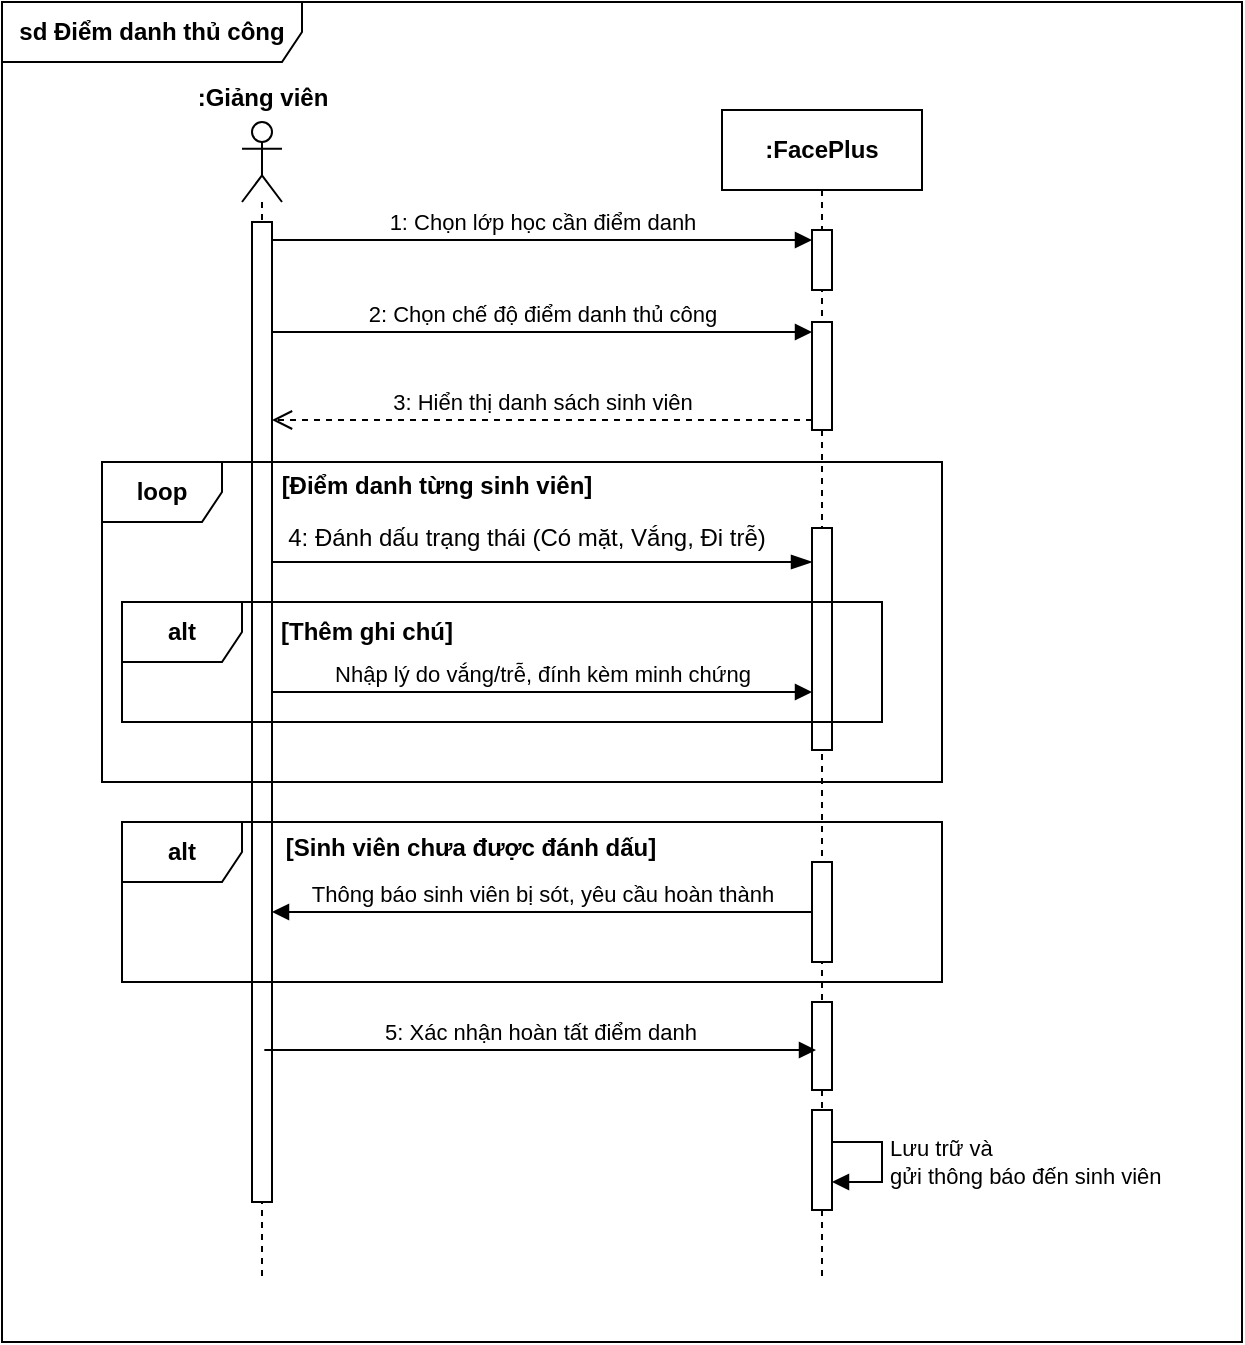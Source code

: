 <mxfile version="26.0.16">
  <diagram name="Trang-1" id="-foZUtHt_gSNmFF-BvkA">
    <mxGraphModel dx="1805" dy="493" grid="1" gridSize="10" guides="1" tooltips="1" connect="1" arrows="1" fold="1" page="1" pageScale="1" pageWidth="827" pageHeight="1169" background="#ffffff" math="0" shadow="0">
      <root>
        <mxCell id="0" />
        <mxCell id="1" parent="0" />
        <mxCell id="fGdKNwE48R4ByDMH4xYl-1" value="&lt;b&gt;sd Điểm danh thủ công&lt;/b&gt;" style="shape=umlFrame;whiteSpace=wrap;html=1;pointerEvents=0;width=150;height=30;" vertex="1" parent="1">
          <mxGeometry x="-60" y="40" width="620" height="670" as="geometry" />
        </mxCell>
        <mxCell id="fGdKNwE48R4ByDMH4xYl-4" value="&lt;b&gt;:FacePlus&lt;/b&gt;" style="shape=umlLifeline;perimeter=lifelinePerimeter;whiteSpace=wrap;html=1;container=1;dropTarget=0;collapsible=0;recursiveResize=0;outlineConnect=0;portConstraint=eastwest;newEdgeStyle={&quot;curved&quot;:0,&quot;rounded&quot;:0};" vertex="1" parent="1">
          <mxGeometry x="300" y="94" width="100" height="586" as="geometry" />
        </mxCell>
        <mxCell id="fGdKNwE48R4ByDMH4xYl-10" value="" style="html=1;points=[[0,0,0,0,5],[0,1,0,0,-5],[1,0,0,0,5],[1,1,0,0,-5]];perimeter=orthogonalPerimeter;outlineConnect=0;targetShapes=umlLifeline;portConstraint=eastwest;newEdgeStyle={&quot;curved&quot;:0,&quot;rounded&quot;:0};" vertex="1" parent="fGdKNwE48R4ByDMH4xYl-4">
          <mxGeometry x="45" y="60" width="10" height="30" as="geometry" />
        </mxCell>
        <mxCell id="fGdKNwE48R4ByDMH4xYl-13" value="" style="html=1;points=[[0,0,0,0,5],[0,1,0,0,-5],[1,0,0,0,5],[1,1,0,0,-5]];perimeter=orthogonalPerimeter;outlineConnect=0;targetShapes=umlLifeline;portConstraint=eastwest;newEdgeStyle={&quot;curved&quot;:0,&quot;rounded&quot;:0};" vertex="1" parent="fGdKNwE48R4ByDMH4xYl-4">
          <mxGeometry x="45" y="106" width="10" height="54" as="geometry" />
        </mxCell>
        <mxCell id="fGdKNwE48R4ByDMH4xYl-18" value="" style="html=1;points=[[0,0,0,0,5],[0,1,0,0,-5],[1,0,0,0,5],[1,1,0,0,-5]];perimeter=orthogonalPerimeter;outlineConnect=0;targetShapes=umlLifeline;portConstraint=eastwest;newEdgeStyle={&quot;curved&quot;:0,&quot;rounded&quot;:0};" vertex="1" parent="fGdKNwE48R4ByDMH4xYl-4">
          <mxGeometry x="45" y="209" width="10" height="111" as="geometry" />
        </mxCell>
        <mxCell id="fGdKNwE48R4ByDMH4xYl-30" value="" style="html=1;points=[[0,0,0,0,5],[0,1,0,0,-5],[1,0,0,0,5],[1,1,0,0,-5]];perimeter=orthogonalPerimeter;outlineConnect=0;targetShapes=umlLifeline;portConstraint=eastwest;newEdgeStyle={&quot;curved&quot;:0,&quot;rounded&quot;:0};" vertex="1" parent="fGdKNwE48R4ByDMH4xYl-4">
          <mxGeometry x="45" y="446" width="10" height="44" as="geometry" />
        </mxCell>
        <mxCell id="fGdKNwE48R4ByDMH4xYl-31" value="" style="html=1;points=[[0,0,0,0,5],[0,1,0,0,-5],[1,0,0,0,5],[1,1,0,0,-5]];perimeter=orthogonalPerimeter;outlineConnect=0;targetShapes=umlLifeline;portConstraint=eastwest;newEdgeStyle={&quot;curved&quot;:0,&quot;rounded&quot;:0};" vertex="1" parent="fGdKNwE48R4ByDMH4xYl-4">
          <mxGeometry x="45" y="500" width="10" height="50" as="geometry" />
        </mxCell>
        <mxCell id="fGdKNwE48R4ByDMH4xYl-32" value="Lưu trữ và&amp;nbsp;&lt;div&gt;gửi thông báo đến sinh viên&lt;/div&gt;" style="html=1;align=left;spacingLeft=2;endArrow=block;rounded=0;edgeStyle=orthogonalEdgeStyle;curved=0;rounded=0;" edge="1" parent="fGdKNwE48R4ByDMH4xYl-4">
          <mxGeometry relative="1" as="geometry">
            <mxPoint x="55" y="516.0" as="sourcePoint" />
            <Array as="points">
              <mxPoint x="80" y="516" />
              <mxPoint x="80" y="536" />
            </Array>
            <mxPoint x="55" y="536.0" as="targetPoint" />
          </mxGeometry>
        </mxCell>
        <mxCell id="fGdKNwE48R4ByDMH4xYl-5" value="" style="shape=umlLifeline;perimeter=lifelinePerimeter;whiteSpace=wrap;html=1;container=1;dropTarget=0;collapsible=0;recursiveResize=0;outlineConnect=0;portConstraint=eastwest;newEdgeStyle={&quot;curved&quot;:0,&quot;rounded&quot;:0};participant=umlActor;" vertex="1" parent="1">
          <mxGeometry x="60" y="100" width="20" height="580" as="geometry" />
        </mxCell>
        <mxCell id="fGdKNwE48R4ByDMH4xYl-8" value="" style="html=1;points=[[0,0,0,0,5],[0,1,0,0,-5],[1,0,0,0,5],[1,1,0,0,-5]];perimeter=orthogonalPerimeter;outlineConnect=0;targetShapes=umlLifeline;portConstraint=eastwest;newEdgeStyle={&quot;curved&quot;:0,&quot;rounded&quot;:0};" vertex="1" parent="fGdKNwE48R4ByDMH4xYl-5">
          <mxGeometry x="5" y="50" width="10" height="490" as="geometry" />
        </mxCell>
        <mxCell id="fGdKNwE48R4ByDMH4xYl-7" value="&lt;b&gt;:Giảng viên&lt;/b&gt;" style="text;html=1;align=center;verticalAlign=middle;resizable=0;points=[];autosize=1;strokeColor=none;fillColor=none;" vertex="1" parent="1">
          <mxGeometry x="25" y="73" width="90" height="30" as="geometry" />
        </mxCell>
        <mxCell id="fGdKNwE48R4ByDMH4xYl-11" value="1: Chọn lớp học cần điểm danh" style="html=1;verticalAlign=bottom;endArrow=block;curved=0;rounded=0;entryX=0;entryY=0;entryDx=0;entryDy=5;" edge="1" target="fGdKNwE48R4ByDMH4xYl-10" parent="1" source="fGdKNwE48R4ByDMH4xYl-8">
          <mxGeometry relative="1" as="geometry">
            <mxPoint x="275" y="159" as="sourcePoint" />
          </mxGeometry>
        </mxCell>
        <mxCell id="fGdKNwE48R4ByDMH4xYl-14" value="2: Chọn chế độ điểm danh thủ công" style="html=1;verticalAlign=bottom;endArrow=block;curved=0;rounded=0;entryX=0;entryY=0;entryDx=0;entryDy=5;" edge="1" target="fGdKNwE48R4ByDMH4xYl-13" parent="1" source="fGdKNwE48R4ByDMH4xYl-8">
          <mxGeometry relative="1" as="geometry">
            <mxPoint x="80" y="205" as="sourcePoint" />
          </mxGeometry>
        </mxCell>
        <mxCell id="fGdKNwE48R4ByDMH4xYl-15" value="3: Hiển thị danh sách sinh viên" style="html=1;verticalAlign=bottom;endArrow=open;dashed=1;endSize=8;curved=0;rounded=0;exitX=0;exitY=1;exitDx=0;exitDy=-5;" edge="1" source="fGdKNwE48R4ByDMH4xYl-13" parent="1" target="fGdKNwE48R4ByDMH4xYl-8">
          <mxGeometry relative="1" as="geometry">
            <mxPoint x="80" y="250" as="targetPoint" />
          </mxGeometry>
        </mxCell>
        <mxCell id="fGdKNwE48R4ByDMH4xYl-16" value="&lt;b&gt;loop&lt;/b&gt;" style="shape=umlFrame;whiteSpace=wrap;html=1;pointerEvents=0;" vertex="1" parent="1">
          <mxGeometry x="-10" y="270" width="420" height="160" as="geometry" />
        </mxCell>
        <mxCell id="fGdKNwE48R4ByDMH4xYl-17" value="" style="endArrow=blockThin;endFill=1;endSize=8;html=1;rounded=0;" edge="1" parent="1">
          <mxGeometry width="160" relative="1" as="geometry">
            <mxPoint x="75" y="320" as="sourcePoint" />
            <mxPoint x="345" y="320" as="targetPoint" />
          </mxGeometry>
        </mxCell>
        <mxCell id="fGdKNwE48R4ByDMH4xYl-19" value="4: Đánh dấu trạng thái (Có mặt, Vắng, Đi trễ)" style="text;html=1;align=center;verticalAlign=middle;resizable=0;points=[];autosize=1;strokeColor=none;fillColor=none;" vertex="1" parent="1">
          <mxGeometry x="72" y="293" width="260" height="30" as="geometry" />
        </mxCell>
        <mxCell id="fGdKNwE48R4ByDMH4xYl-20" value="&lt;b&gt;[Điểm danh từng sinh viên]&lt;/b&gt;" style="text;html=1;align=center;verticalAlign=middle;resizable=0;points=[];autosize=1;strokeColor=none;fillColor=none;" vertex="1" parent="1">
          <mxGeometry x="67" y="267" width="180" height="30" as="geometry" />
        </mxCell>
        <mxCell id="fGdKNwE48R4ByDMH4xYl-22" value="&lt;b&gt;alt&lt;/b&gt;" style="shape=umlFrame;whiteSpace=wrap;html=1;pointerEvents=0;" vertex="1" parent="1">
          <mxGeometry y="340" width="380" height="60" as="geometry" />
        </mxCell>
        <mxCell id="fGdKNwE48R4ByDMH4xYl-23" value="&lt;b&gt;[Thêm ghi chú]&lt;/b&gt;" style="text;html=1;align=center;verticalAlign=middle;resizable=0;points=[];autosize=1;strokeColor=none;fillColor=none;" vertex="1" parent="1">
          <mxGeometry x="67" y="340" width="110" height="30" as="geometry" />
        </mxCell>
        <mxCell id="fGdKNwE48R4ByDMH4xYl-24" value="Nhập lý do vắng/trễ, đính kèm minh chứng" style="html=1;verticalAlign=bottom;endArrow=block;curved=0;rounded=0;" edge="1" parent="1">
          <mxGeometry width="80" relative="1" as="geometry">
            <mxPoint x="75" y="385" as="sourcePoint" />
            <mxPoint x="345.0" y="385" as="targetPoint" />
          </mxGeometry>
        </mxCell>
        <mxCell id="fGdKNwE48R4ByDMH4xYl-25" value="&lt;b&gt;alt&lt;/b&gt;" style="shape=umlFrame;whiteSpace=wrap;html=1;pointerEvents=0;" vertex="1" parent="1">
          <mxGeometry y="450" width="410" height="80" as="geometry" />
        </mxCell>
        <mxCell id="fGdKNwE48R4ByDMH4xYl-26" value="&lt;b&gt;[Sinh viên chưa được đánh dấu]&lt;/b&gt;" style="text;html=1;align=center;verticalAlign=middle;resizable=0;points=[];autosize=1;strokeColor=none;fillColor=none;" vertex="1" parent="1">
          <mxGeometry x="69" y="448" width="210" height="30" as="geometry" />
        </mxCell>
        <mxCell id="fGdKNwE48R4ByDMH4xYl-27" value="" style="html=1;points=[[0,0,0,0,5],[0,1,0,0,-5],[1,0,0,0,5],[1,1,0,0,-5]];perimeter=orthogonalPerimeter;outlineConnect=0;targetShapes=umlLifeline;portConstraint=eastwest;newEdgeStyle={&quot;curved&quot;:0,&quot;rounded&quot;:0};" vertex="1" parent="1">
          <mxGeometry x="345" y="470" width="10" height="50" as="geometry" />
        </mxCell>
        <mxCell id="fGdKNwE48R4ByDMH4xYl-28" value="Thông báo sinh viên bị sót, yêu cầu hoàn thành" style="html=1;verticalAlign=bottom;endArrow=block;curved=0;rounded=0;" edge="1" parent="1" source="fGdKNwE48R4ByDMH4xYl-27" target="fGdKNwE48R4ByDMH4xYl-8">
          <mxGeometry width="80" relative="1" as="geometry">
            <mxPoint x="345" y="495" as="sourcePoint" />
            <mxPoint x="80" y="495" as="targetPoint" />
          </mxGeometry>
        </mxCell>
        <mxCell id="fGdKNwE48R4ByDMH4xYl-29" value="5: Xác nhận hoàn tất điểm danh" style="html=1;verticalAlign=bottom;endArrow=block;curved=0;rounded=0;" edge="1" parent="1">
          <mxGeometry width="80" relative="1" as="geometry">
            <mxPoint x="71.167" y="564" as="sourcePoint" />
            <mxPoint x="347" y="564" as="targetPoint" />
          </mxGeometry>
        </mxCell>
      </root>
    </mxGraphModel>
  </diagram>
</mxfile>
